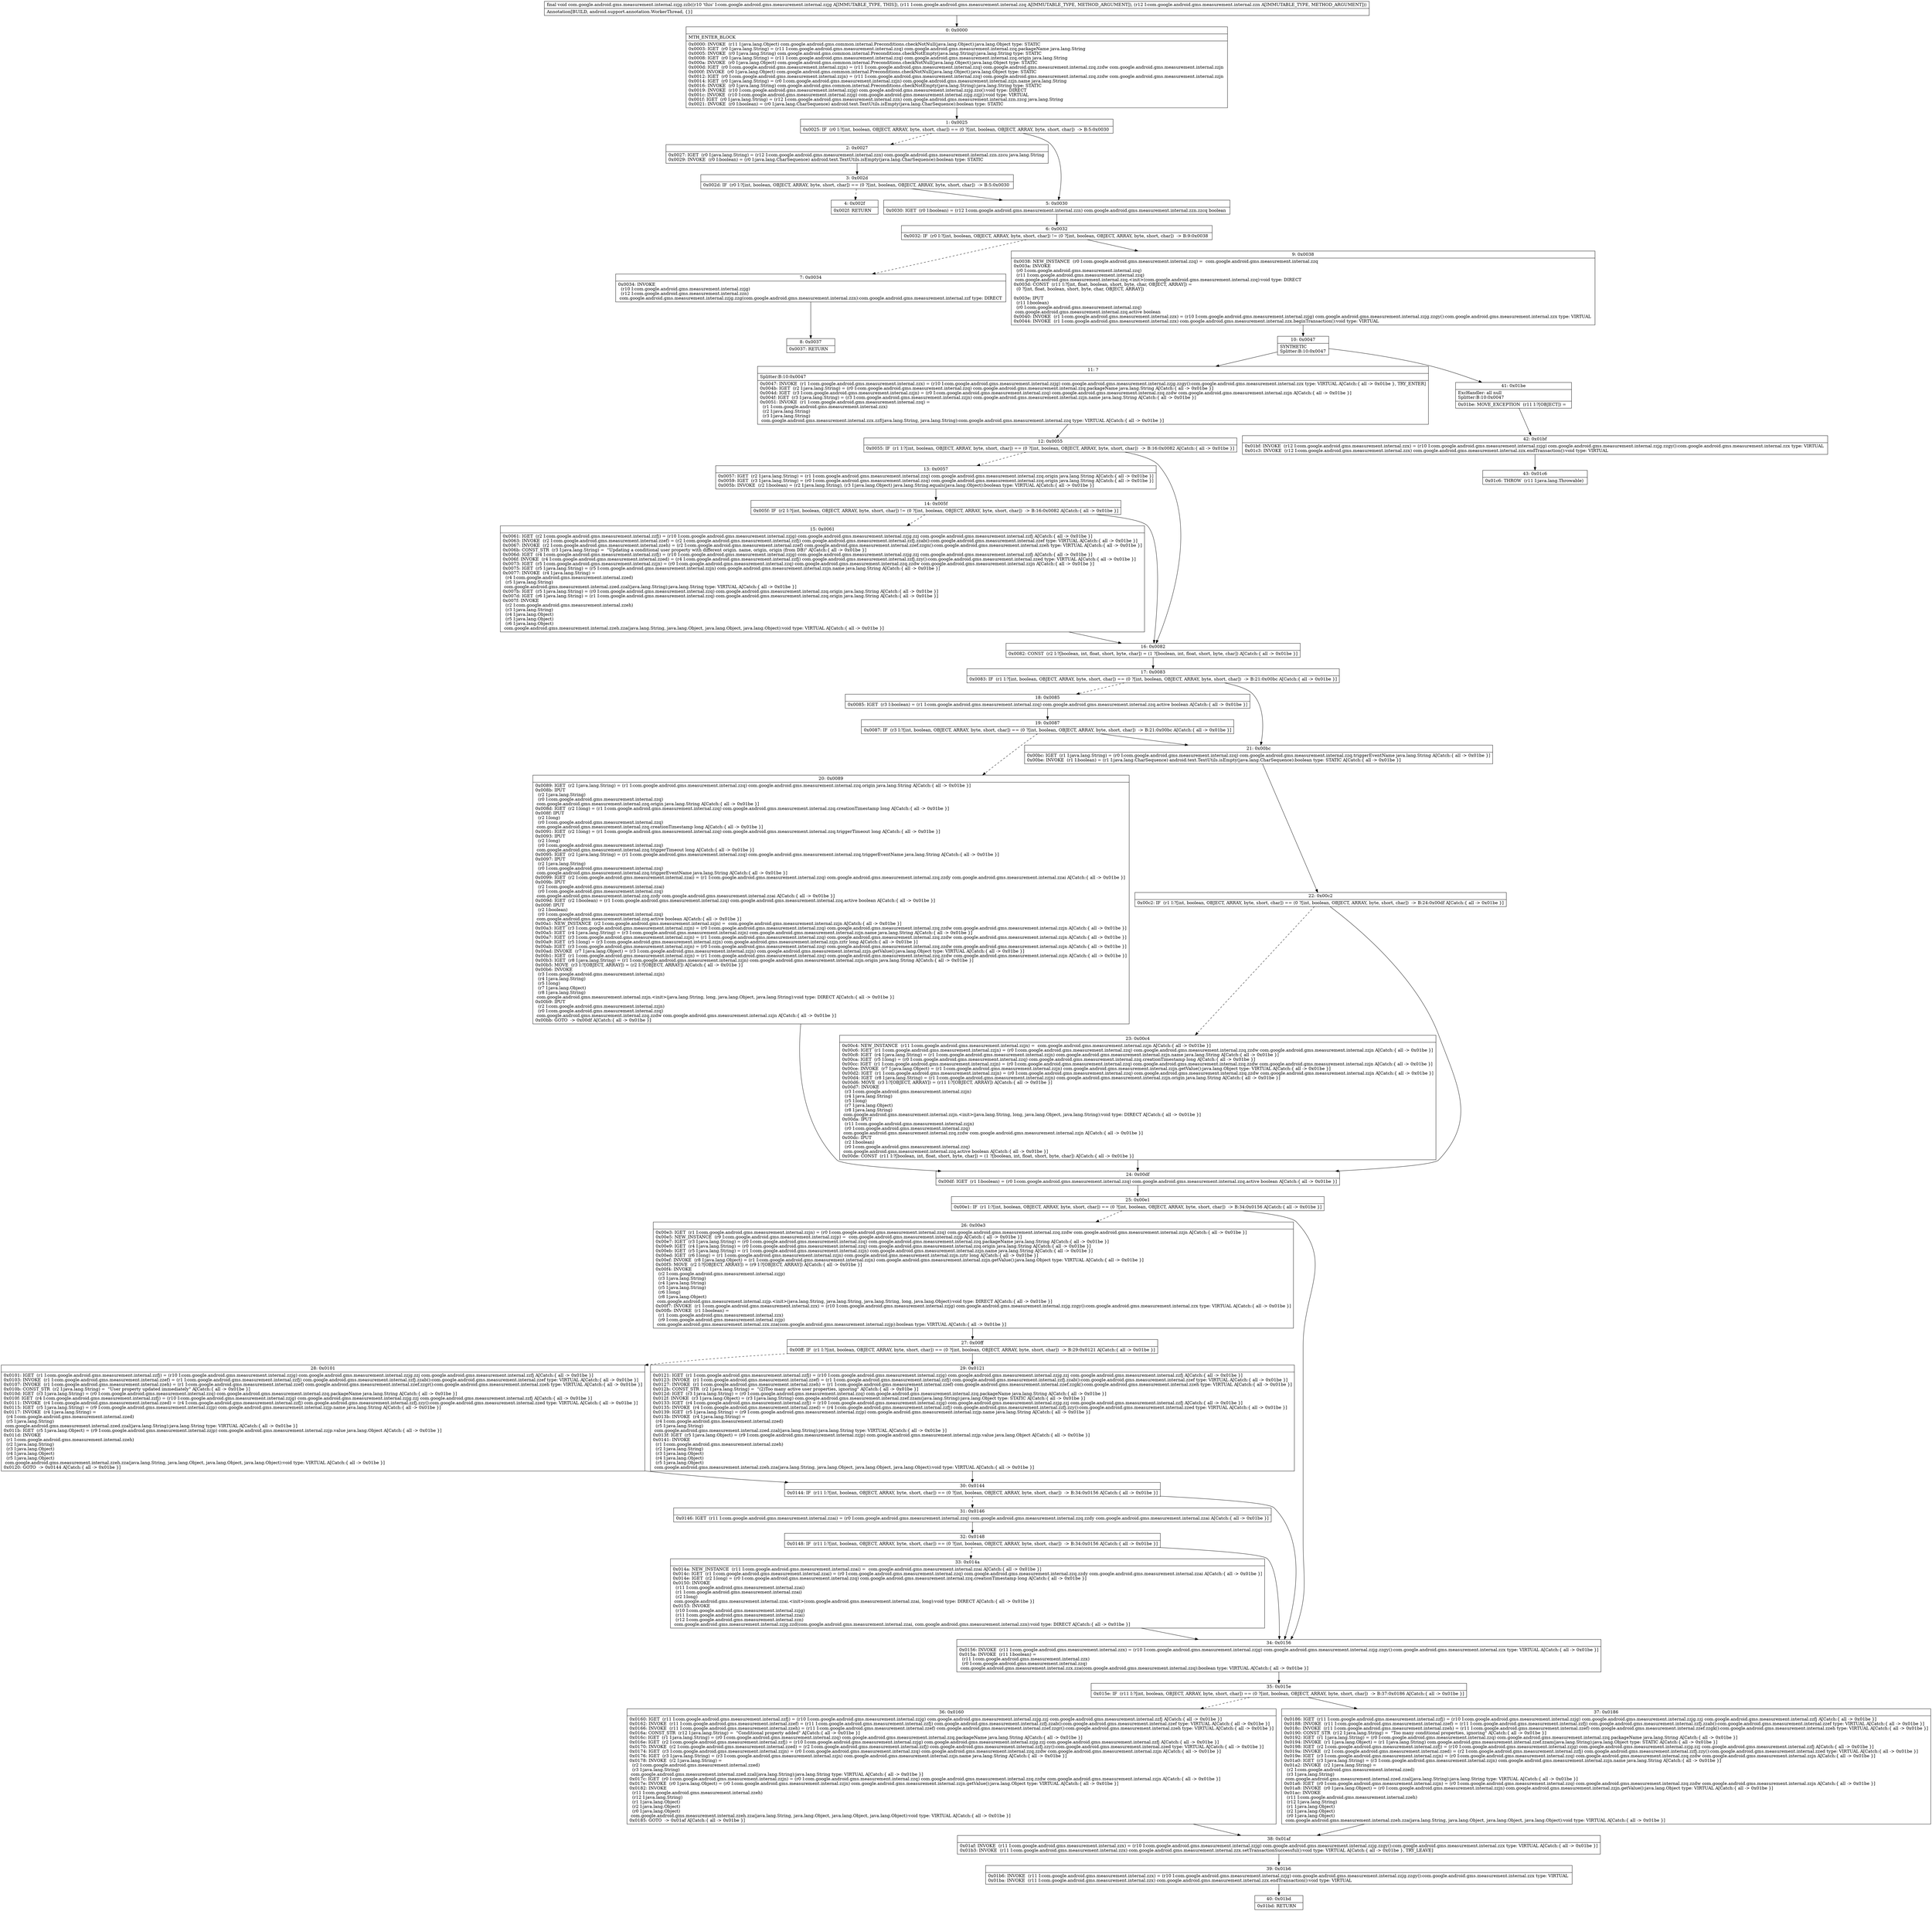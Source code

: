 digraph "CFG forcom.google.android.gms.measurement.internal.zzjg.zzb(Lcom\/google\/android\/gms\/measurement\/internal\/zzq;Lcom\/google\/android\/gms\/measurement\/internal\/zzn;)V" {
Node_0 [shape=record,label="{0\:\ 0x0000|MTH_ENTER_BLOCK\l|0x0000: INVOKE  (r11 I:java.lang.Object) com.google.android.gms.common.internal.Preconditions.checkNotNull(java.lang.Object):java.lang.Object type: STATIC \l0x0003: IGET  (r0 I:java.lang.String) = (r11 I:com.google.android.gms.measurement.internal.zzq) com.google.android.gms.measurement.internal.zzq.packageName java.lang.String \l0x0005: INVOKE  (r0 I:java.lang.String) com.google.android.gms.common.internal.Preconditions.checkNotEmpty(java.lang.String):java.lang.String type: STATIC \l0x0008: IGET  (r0 I:java.lang.String) = (r11 I:com.google.android.gms.measurement.internal.zzq) com.google.android.gms.measurement.internal.zzq.origin java.lang.String \l0x000a: INVOKE  (r0 I:java.lang.Object) com.google.android.gms.common.internal.Preconditions.checkNotNull(java.lang.Object):java.lang.Object type: STATIC \l0x000d: IGET  (r0 I:com.google.android.gms.measurement.internal.zzjn) = (r11 I:com.google.android.gms.measurement.internal.zzq) com.google.android.gms.measurement.internal.zzq.zzdw com.google.android.gms.measurement.internal.zzjn \l0x000f: INVOKE  (r0 I:java.lang.Object) com.google.android.gms.common.internal.Preconditions.checkNotNull(java.lang.Object):java.lang.Object type: STATIC \l0x0012: IGET  (r0 I:com.google.android.gms.measurement.internal.zzjn) = (r11 I:com.google.android.gms.measurement.internal.zzq) com.google.android.gms.measurement.internal.zzq.zzdw com.google.android.gms.measurement.internal.zzjn \l0x0014: IGET  (r0 I:java.lang.String) = (r0 I:com.google.android.gms.measurement.internal.zzjn) com.google.android.gms.measurement.internal.zzjn.name java.lang.String \l0x0016: INVOKE  (r0 I:java.lang.String) com.google.android.gms.common.internal.Preconditions.checkNotEmpty(java.lang.String):java.lang.String type: STATIC \l0x0019: INVOKE  (r10 I:com.google.android.gms.measurement.internal.zzjg) com.google.android.gms.measurement.internal.zzjg.zzo():void type: DIRECT \l0x001c: INVOKE  (r10 I:com.google.android.gms.measurement.internal.zzjg) com.google.android.gms.measurement.internal.zzjg.zzjj():void type: VIRTUAL \l0x001f: IGET  (r0 I:java.lang.String) = (r12 I:com.google.android.gms.measurement.internal.zzn) com.google.android.gms.measurement.internal.zzn.zzcg java.lang.String \l0x0021: INVOKE  (r0 I:boolean) = (r0 I:java.lang.CharSequence) android.text.TextUtils.isEmpty(java.lang.CharSequence):boolean type: STATIC \l}"];
Node_1 [shape=record,label="{1\:\ 0x0025|0x0025: IF  (r0 I:?[int, boolean, OBJECT, ARRAY, byte, short, char]) == (0 ?[int, boolean, OBJECT, ARRAY, byte, short, char])  \-\> B:5:0x0030 \l}"];
Node_2 [shape=record,label="{2\:\ 0x0027|0x0027: IGET  (r0 I:java.lang.String) = (r12 I:com.google.android.gms.measurement.internal.zzn) com.google.android.gms.measurement.internal.zzn.zzcu java.lang.String \l0x0029: INVOKE  (r0 I:boolean) = (r0 I:java.lang.CharSequence) android.text.TextUtils.isEmpty(java.lang.CharSequence):boolean type: STATIC \l}"];
Node_3 [shape=record,label="{3\:\ 0x002d|0x002d: IF  (r0 I:?[int, boolean, OBJECT, ARRAY, byte, short, char]) == (0 ?[int, boolean, OBJECT, ARRAY, byte, short, char])  \-\> B:5:0x0030 \l}"];
Node_4 [shape=record,label="{4\:\ 0x002f|0x002f: RETURN   \l}"];
Node_5 [shape=record,label="{5\:\ 0x0030|0x0030: IGET  (r0 I:boolean) = (r12 I:com.google.android.gms.measurement.internal.zzn) com.google.android.gms.measurement.internal.zzn.zzcq boolean \l}"];
Node_6 [shape=record,label="{6\:\ 0x0032|0x0032: IF  (r0 I:?[int, boolean, OBJECT, ARRAY, byte, short, char]) != (0 ?[int, boolean, OBJECT, ARRAY, byte, short, char])  \-\> B:9:0x0038 \l}"];
Node_7 [shape=record,label="{7\:\ 0x0034|0x0034: INVOKE  \l  (r10 I:com.google.android.gms.measurement.internal.zzjg)\l  (r12 I:com.google.android.gms.measurement.internal.zzn)\l com.google.android.gms.measurement.internal.zzjg.zzg(com.google.android.gms.measurement.internal.zzn):com.google.android.gms.measurement.internal.zzf type: DIRECT \l}"];
Node_8 [shape=record,label="{8\:\ 0x0037|0x0037: RETURN   \l}"];
Node_9 [shape=record,label="{9\:\ 0x0038|0x0038: NEW_INSTANCE  (r0 I:com.google.android.gms.measurement.internal.zzq) =  com.google.android.gms.measurement.internal.zzq \l0x003a: INVOKE  \l  (r0 I:com.google.android.gms.measurement.internal.zzq)\l  (r11 I:com.google.android.gms.measurement.internal.zzq)\l com.google.android.gms.measurement.internal.zzq.\<init\>(com.google.android.gms.measurement.internal.zzq):void type: DIRECT \l0x003d: CONST  (r11 I:?[int, float, boolean, short, byte, char, OBJECT, ARRAY]) = \l  (0 ?[int, float, boolean, short, byte, char, OBJECT, ARRAY])\l \l0x003e: IPUT  \l  (r11 I:boolean)\l  (r0 I:com.google.android.gms.measurement.internal.zzq)\l com.google.android.gms.measurement.internal.zzq.active boolean \l0x0040: INVOKE  (r1 I:com.google.android.gms.measurement.internal.zzx) = (r10 I:com.google.android.gms.measurement.internal.zzjg) com.google.android.gms.measurement.internal.zzjg.zzgy():com.google.android.gms.measurement.internal.zzx type: VIRTUAL \l0x0044: INVOKE  (r1 I:com.google.android.gms.measurement.internal.zzx) com.google.android.gms.measurement.internal.zzx.beginTransaction():void type: VIRTUAL \l}"];
Node_10 [shape=record,label="{10\:\ 0x0047|SYNTHETIC\lSplitter:B:10:0x0047\l}"];
Node_11 [shape=record,label="{11\:\ ?|Splitter:B:10:0x0047\l|0x0047: INVOKE  (r1 I:com.google.android.gms.measurement.internal.zzx) = (r10 I:com.google.android.gms.measurement.internal.zzjg) com.google.android.gms.measurement.internal.zzjg.zzgy():com.google.android.gms.measurement.internal.zzx type: VIRTUAL A[Catch:\{ all \-\> 0x01be \}, TRY_ENTER]\l0x004b: IGET  (r2 I:java.lang.String) = (r0 I:com.google.android.gms.measurement.internal.zzq) com.google.android.gms.measurement.internal.zzq.packageName java.lang.String A[Catch:\{ all \-\> 0x01be \}]\l0x004d: IGET  (r3 I:com.google.android.gms.measurement.internal.zzjn) = (r0 I:com.google.android.gms.measurement.internal.zzq) com.google.android.gms.measurement.internal.zzq.zzdw com.google.android.gms.measurement.internal.zzjn A[Catch:\{ all \-\> 0x01be \}]\l0x004f: IGET  (r3 I:java.lang.String) = (r3 I:com.google.android.gms.measurement.internal.zzjn) com.google.android.gms.measurement.internal.zzjn.name java.lang.String A[Catch:\{ all \-\> 0x01be \}]\l0x0051: INVOKE  (r1 I:com.google.android.gms.measurement.internal.zzq) = \l  (r1 I:com.google.android.gms.measurement.internal.zzx)\l  (r2 I:java.lang.String)\l  (r3 I:java.lang.String)\l com.google.android.gms.measurement.internal.zzx.zzf(java.lang.String, java.lang.String):com.google.android.gms.measurement.internal.zzq type: VIRTUAL A[Catch:\{ all \-\> 0x01be \}]\l}"];
Node_12 [shape=record,label="{12\:\ 0x0055|0x0055: IF  (r1 I:?[int, boolean, OBJECT, ARRAY, byte, short, char]) == (0 ?[int, boolean, OBJECT, ARRAY, byte, short, char])  \-\> B:16:0x0082 A[Catch:\{ all \-\> 0x01be \}]\l}"];
Node_13 [shape=record,label="{13\:\ 0x0057|0x0057: IGET  (r2 I:java.lang.String) = (r1 I:com.google.android.gms.measurement.internal.zzq) com.google.android.gms.measurement.internal.zzq.origin java.lang.String A[Catch:\{ all \-\> 0x01be \}]\l0x0059: IGET  (r3 I:java.lang.String) = (r0 I:com.google.android.gms.measurement.internal.zzq) com.google.android.gms.measurement.internal.zzq.origin java.lang.String A[Catch:\{ all \-\> 0x01be \}]\l0x005b: INVOKE  (r2 I:boolean) = (r2 I:java.lang.String), (r3 I:java.lang.Object) java.lang.String.equals(java.lang.Object):boolean type: VIRTUAL A[Catch:\{ all \-\> 0x01be \}]\l}"];
Node_14 [shape=record,label="{14\:\ 0x005f|0x005f: IF  (r2 I:?[int, boolean, OBJECT, ARRAY, byte, short, char]) != (0 ?[int, boolean, OBJECT, ARRAY, byte, short, char])  \-\> B:16:0x0082 A[Catch:\{ all \-\> 0x01be \}]\l}"];
Node_15 [shape=record,label="{15\:\ 0x0061|0x0061: IGET  (r2 I:com.google.android.gms.measurement.internal.zzfj) = (r10 I:com.google.android.gms.measurement.internal.zzjg) com.google.android.gms.measurement.internal.zzjg.zzj com.google.android.gms.measurement.internal.zzfj A[Catch:\{ all \-\> 0x01be \}]\l0x0063: INVOKE  (r2 I:com.google.android.gms.measurement.internal.zzef) = (r2 I:com.google.android.gms.measurement.internal.zzfj) com.google.android.gms.measurement.internal.zzfj.zzab():com.google.android.gms.measurement.internal.zzef type: VIRTUAL A[Catch:\{ all \-\> 0x01be \}]\l0x0067: INVOKE  (r2 I:com.google.android.gms.measurement.internal.zzeh) = (r2 I:com.google.android.gms.measurement.internal.zzef) com.google.android.gms.measurement.internal.zzef.zzgn():com.google.android.gms.measurement.internal.zzeh type: VIRTUAL A[Catch:\{ all \-\> 0x01be \}]\l0x006b: CONST_STR  (r3 I:java.lang.String) =  \"Updating a conditional user property with different origin. name, origin, origin (from DB)\" A[Catch:\{ all \-\> 0x01be \}]\l0x006d: IGET  (r4 I:com.google.android.gms.measurement.internal.zzfj) = (r10 I:com.google.android.gms.measurement.internal.zzjg) com.google.android.gms.measurement.internal.zzjg.zzj com.google.android.gms.measurement.internal.zzfj A[Catch:\{ all \-\> 0x01be \}]\l0x006f: INVOKE  (r4 I:com.google.android.gms.measurement.internal.zzed) = (r4 I:com.google.android.gms.measurement.internal.zzfj) com.google.android.gms.measurement.internal.zzfj.zzy():com.google.android.gms.measurement.internal.zzed type: VIRTUAL A[Catch:\{ all \-\> 0x01be \}]\l0x0073: IGET  (r5 I:com.google.android.gms.measurement.internal.zzjn) = (r0 I:com.google.android.gms.measurement.internal.zzq) com.google.android.gms.measurement.internal.zzq.zzdw com.google.android.gms.measurement.internal.zzjn A[Catch:\{ all \-\> 0x01be \}]\l0x0075: IGET  (r5 I:java.lang.String) = (r5 I:com.google.android.gms.measurement.internal.zzjn) com.google.android.gms.measurement.internal.zzjn.name java.lang.String A[Catch:\{ all \-\> 0x01be \}]\l0x0077: INVOKE  (r4 I:java.lang.String) = \l  (r4 I:com.google.android.gms.measurement.internal.zzed)\l  (r5 I:java.lang.String)\l com.google.android.gms.measurement.internal.zzed.zzal(java.lang.String):java.lang.String type: VIRTUAL A[Catch:\{ all \-\> 0x01be \}]\l0x007b: IGET  (r5 I:java.lang.String) = (r0 I:com.google.android.gms.measurement.internal.zzq) com.google.android.gms.measurement.internal.zzq.origin java.lang.String A[Catch:\{ all \-\> 0x01be \}]\l0x007d: IGET  (r6 I:java.lang.String) = (r1 I:com.google.android.gms.measurement.internal.zzq) com.google.android.gms.measurement.internal.zzq.origin java.lang.String A[Catch:\{ all \-\> 0x01be \}]\l0x007f: INVOKE  \l  (r2 I:com.google.android.gms.measurement.internal.zzeh)\l  (r3 I:java.lang.String)\l  (r4 I:java.lang.Object)\l  (r5 I:java.lang.Object)\l  (r6 I:java.lang.Object)\l com.google.android.gms.measurement.internal.zzeh.zza(java.lang.String, java.lang.Object, java.lang.Object, java.lang.Object):void type: VIRTUAL A[Catch:\{ all \-\> 0x01be \}]\l}"];
Node_16 [shape=record,label="{16\:\ 0x0082|0x0082: CONST  (r2 I:?[boolean, int, float, short, byte, char]) = (1 ?[boolean, int, float, short, byte, char]) A[Catch:\{ all \-\> 0x01be \}]\l}"];
Node_17 [shape=record,label="{17\:\ 0x0083|0x0083: IF  (r1 I:?[int, boolean, OBJECT, ARRAY, byte, short, char]) == (0 ?[int, boolean, OBJECT, ARRAY, byte, short, char])  \-\> B:21:0x00bc A[Catch:\{ all \-\> 0x01be \}]\l}"];
Node_18 [shape=record,label="{18\:\ 0x0085|0x0085: IGET  (r3 I:boolean) = (r1 I:com.google.android.gms.measurement.internal.zzq) com.google.android.gms.measurement.internal.zzq.active boolean A[Catch:\{ all \-\> 0x01be \}]\l}"];
Node_19 [shape=record,label="{19\:\ 0x0087|0x0087: IF  (r3 I:?[int, boolean, OBJECT, ARRAY, byte, short, char]) == (0 ?[int, boolean, OBJECT, ARRAY, byte, short, char])  \-\> B:21:0x00bc A[Catch:\{ all \-\> 0x01be \}]\l}"];
Node_20 [shape=record,label="{20\:\ 0x0089|0x0089: IGET  (r2 I:java.lang.String) = (r1 I:com.google.android.gms.measurement.internal.zzq) com.google.android.gms.measurement.internal.zzq.origin java.lang.String A[Catch:\{ all \-\> 0x01be \}]\l0x008b: IPUT  \l  (r2 I:java.lang.String)\l  (r0 I:com.google.android.gms.measurement.internal.zzq)\l com.google.android.gms.measurement.internal.zzq.origin java.lang.String A[Catch:\{ all \-\> 0x01be \}]\l0x008d: IGET  (r2 I:long) = (r1 I:com.google.android.gms.measurement.internal.zzq) com.google.android.gms.measurement.internal.zzq.creationTimestamp long A[Catch:\{ all \-\> 0x01be \}]\l0x008f: IPUT  \l  (r2 I:long)\l  (r0 I:com.google.android.gms.measurement.internal.zzq)\l com.google.android.gms.measurement.internal.zzq.creationTimestamp long A[Catch:\{ all \-\> 0x01be \}]\l0x0091: IGET  (r2 I:long) = (r1 I:com.google.android.gms.measurement.internal.zzq) com.google.android.gms.measurement.internal.zzq.triggerTimeout long A[Catch:\{ all \-\> 0x01be \}]\l0x0093: IPUT  \l  (r2 I:long)\l  (r0 I:com.google.android.gms.measurement.internal.zzq)\l com.google.android.gms.measurement.internal.zzq.triggerTimeout long A[Catch:\{ all \-\> 0x01be \}]\l0x0095: IGET  (r2 I:java.lang.String) = (r1 I:com.google.android.gms.measurement.internal.zzq) com.google.android.gms.measurement.internal.zzq.triggerEventName java.lang.String A[Catch:\{ all \-\> 0x01be \}]\l0x0097: IPUT  \l  (r2 I:java.lang.String)\l  (r0 I:com.google.android.gms.measurement.internal.zzq)\l com.google.android.gms.measurement.internal.zzq.triggerEventName java.lang.String A[Catch:\{ all \-\> 0x01be \}]\l0x0099: IGET  (r2 I:com.google.android.gms.measurement.internal.zzai) = (r1 I:com.google.android.gms.measurement.internal.zzq) com.google.android.gms.measurement.internal.zzq.zzdy com.google.android.gms.measurement.internal.zzai A[Catch:\{ all \-\> 0x01be \}]\l0x009b: IPUT  \l  (r2 I:com.google.android.gms.measurement.internal.zzai)\l  (r0 I:com.google.android.gms.measurement.internal.zzq)\l com.google.android.gms.measurement.internal.zzq.zzdy com.google.android.gms.measurement.internal.zzai A[Catch:\{ all \-\> 0x01be \}]\l0x009d: IGET  (r2 I:boolean) = (r1 I:com.google.android.gms.measurement.internal.zzq) com.google.android.gms.measurement.internal.zzq.active boolean A[Catch:\{ all \-\> 0x01be \}]\l0x009f: IPUT  \l  (r2 I:boolean)\l  (r0 I:com.google.android.gms.measurement.internal.zzq)\l com.google.android.gms.measurement.internal.zzq.active boolean A[Catch:\{ all \-\> 0x01be \}]\l0x00a1: NEW_INSTANCE  (r2 I:com.google.android.gms.measurement.internal.zzjn) =  com.google.android.gms.measurement.internal.zzjn A[Catch:\{ all \-\> 0x01be \}]\l0x00a3: IGET  (r3 I:com.google.android.gms.measurement.internal.zzjn) = (r0 I:com.google.android.gms.measurement.internal.zzq) com.google.android.gms.measurement.internal.zzq.zzdw com.google.android.gms.measurement.internal.zzjn A[Catch:\{ all \-\> 0x01be \}]\l0x00a5: IGET  (r4 I:java.lang.String) = (r3 I:com.google.android.gms.measurement.internal.zzjn) com.google.android.gms.measurement.internal.zzjn.name java.lang.String A[Catch:\{ all \-\> 0x01be \}]\l0x00a7: IGET  (r3 I:com.google.android.gms.measurement.internal.zzjn) = (r1 I:com.google.android.gms.measurement.internal.zzq) com.google.android.gms.measurement.internal.zzq.zzdw com.google.android.gms.measurement.internal.zzjn A[Catch:\{ all \-\> 0x01be \}]\l0x00a9: IGET  (r5 I:long) = (r3 I:com.google.android.gms.measurement.internal.zzjn) com.google.android.gms.measurement.internal.zzjn.zztr long A[Catch:\{ all \-\> 0x01be \}]\l0x00ab: IGET  (r3 I:com.google.android.gms.measurement.internal.zzjn) = (r0 I:com.google.android.gms.measurement.internal.zzq) com.google.android.gms.measurement.internal.zzq.zzdw com.google.android.gms.measurement.internal.zzjn A[Catch:\{ all \-\> 0x01be \}]\l0x00ad: INVOKE  (r7 I:java.lang.Object) = (r3 I:com.google.android.gms.measurement.internal.zzjn) com.google.android.gms.measurement.internal.zzjn.getValue():java.lang.Object type: VIRTUAL A[Catch:\{ all \-\> 0x01be \}]\l0x00b1: IGET  (r1 I:com.google.android.gms.measurement.internal.zzjn) = (r1 I:com.google.android.gms.measurement.internal.zzq) com.google.android.gms.measurement.internal.zzq.zzdw com.google.android.gms.measurement.internal.zzjn A[Catch:\{ all \-\> 0x01be \}]\l0x00b3: IGET  (r8 I:java.lang.String) = (r1 I:com.google.android.gms.measurement.internal.zzjn) com.google.android.gms.measurement.internal.zzjn.origin java.lang.String A[Catch:\{ all \-\> 0x01be \}]\l0x00b5: MOVE  (r3 I:?[OBJECT, ARRAY]) = (r2 I:?[OBJECT, ARRAY]) A[Catch:\{ all \-\> 0x01be \}]\l0x00b6: INVOKE  \l  (r3 I:com.google.android.gms.measurement.internal.zzjn)\l  (r4 I:java.lang.String)\l  (r5 I:long)\l  (r7 I:java.lang.Object)\l  (r8 I:java.lang.String)\l com.google.android.gms.measurement.internal.zzjn.\<init\>(java.lang.String, long, java.lang.Object, java.lang.String):void type: DIRECT A[Catch:\{ all \-\> 0x01be \}]\l0x00b9: IPUT  \l  (r2 I:com.google.android.gms.measurement.internal.zzjn)\l  (r0 I:com.google.android.gms.measurement.internal.zzq)\l com.google.android.gms.measurement.internal.zzq.zzdw com.google.android.gms.measurement.internal.zzjn A[Catch:\{ all \-\> 0x01be \}]\l0x00bb: GOTO  \-\> 0x00df A[Catch:\{ all \-\> 0x01be \}]\l}"];
Node_21 [shape=record,label="{21\:\ 0x00bc|0x00bc: IGET  (r1 I:java.lang.String) = (r0 I:com.google.android.gms.measurement.internal.zzq) com.google.android.gms.measurement.internal.zzq.triggerEventName java.lang.String A[Catch:\{ all \-\> 0x01be \}]\l0x00be: INVOKE  (r1 I:boolean) = (r1 I:java.lang.CharSequence) android.text.TextUtils.isEmpty(java.lang.CharSequence):boolean type: STATIC A[Catch:\{ all \-\> 0x01be \}]\l}"];
Node_22 [shape=record,label="{22\:\ 0x00c2|0x00c2: IF  (r1 I:?[int, boolean, OBJECT, ARRAY, byte, short, char]) == (0 ?[int, boolean, OBJECT, ARRAY, byte, short, char])  \-\> B:24:0x00df A[Catch:\{ all \-\> 0x01be \}]\l}"];
Node_23 [shape=record,label="{23\:\ 0x00c4|0x00c4: NEW_INSTANCE  (r11 I:com.google.android.gms.measurement.internal.zzjn) =  com.google.android.gms.measurement.internal.zzjn A[Catch:\{ all \-\> 0x01be \}]\l0x00c6: IGET  (r1 I:com.google.android.gms.measurement.internal.zzjn) = (r0 I:com.google.android.gms.measurement.internal.zzq) com.google.android.gms.measurement.internal.zzq.zzdw com.google.android.gms.measurement.internal.zzjn A[Catch:\{ all \-\> 0x01be \}]\l0x00c8: IGET  (r4 I:java.lang.String) = (r1 I:com.google.android.gms.measurement.internal.zzjn) com.google.android.gms.measurement.internal.zzjn.name java.lang.String A[Catch:\{ all \-\> 0x01be \}]\l0x00ca: IGET  (r5 I:long) = (r0 I:com.google.android.gms.measurement.internal.zzq) com.google.android.gms.measurement.internal.zzq.creationTimestamp long A[Catch:\{ all \-\> 0x01be \}]\l0x00cc: IGET  (r1 I:com.google.android.gms.measurement.internal.zzjn) = (r0 I:com.google.android.gms.measurement.internal.zzq) com.google.android.gms.measurement.internal.zzq.zzdw com.google.android.gms.measurement.internal.zzjn A[Catch:\{ all \-\> 0x01be \}]\l0x00ce: INVOKE  (r7 I:java.lang.Object) = (r1 I:com.google.android.gms.measurement.internal.zzjn) com.google.android.gms.measurement.internal.zzjn.getValue():java.lang.Object type: VIRTUAL A[Catch:\{ all \-\> 0x01be \}]\l0x00d2: IGET  (r1 I:com.google.android.gms.measurement.internal.zzjn) = (r0 I:com.google.android.gms.measurement.internal.zzq) com.google.android.gms.measurement.internal.zzq.zzdw com.google.android.gms.measurement.internal.zzjn A[Catch:\{ all \-\> 0x01be \}]\l0x00d4: IGET  (r8 I:java.lang.String) = (r1 I:com.google.android.gms.measurement.internal.zzjn) com.google.android.gms.measurement.internal.zzjn.origin java.lang.String A[Catch:\{ all \-\> 0x01be \}]\l0x00d6: MOVE  (r3 I:?[OBJECT, ARRAY]) = (r11 I:?[OBJECT, ARRAY]) A[Catch:\{ all \-\> 0x01be \}]\l0x00d7: INVOKE  \l  (r3 I:com.google.android.gms.measurement.internal.zzjn)\l  (r4 I:java.lang.String)\l  (r5 I:long)\l  (r7 I:java.lang.Object)\l  (r8 I:java.lang.String)\l com.google.android.gms.measurement.internal.zzjn.\<init\>(java.lang.String, long, java.lang.Object, java.lang.String):void type: DIRECT A[Catch:\{ all \-\> 0x01be \}]\l0x00da: IPUT  \l  (r11 I:com.google.android.gms.measurement.internal.zzjn)\l  (r0 I:com.google.android.gms.measurement.internal.zzq)\l com.google.android.gms.measurement.internal.zzq.zzdw com.google.android.gms.measurement.internal.zzjn A[Catch:\{ all \-\> 0x01be \}]\l0x00dc: IPUT  \l  (r2 I:boolean)\l  (r0 I:com.google.android.gms.measurement.internal.zzq)\l com.google.android.gms.measurement.internal.zzq.active boolean A[Catch:\{ all \-\> 0x01be \}]\l0x00de: CONST  (r11 I:?[boolean, int, float, short, byte, char]) = (1 ?[boolean, int, float, short, byte, char]) A[Catch:\{ all \-\> 0x01be \}]\l}"];
Node_24 [shape=record,label="{24\:\ 0x00df|0x00df: IGET  (r1 I:boolean) = (r0 I:com.google.android.gms.measurement.internal.zzq) com.google.android.gms.measurement.internal.zzq.active boolean A[Catch:\{ all \-\> 0x01be \}]\l}"];
Node_25 [shape=record,label="{25\:\ 0x00e1|0x00e1: IF  (r1 I:?[int, boolean, OBJECT, ARRAY, byte, short, char]) == (0 ?[int, boolean, OBJECT, ARRAY, byte, short, char])  \-\> B:34:0x0156 A[Catch:\{ all \-\> 0x01be \}]\l}"];
Node_26 [shape=record,label="{26\:\ 0x00e3|0x00e3: IGET  (r1 I:com.google.android.gms.measurement.internal.zzjn) = (r0 I:com.google.android.gms.measurement.internal.zzq) com.google.android.gms.measurement.internal.zzq.zzdw com.google.android.gms.measurement.internal.zzjn A[Catch:\{ all \-\> 0x01be \}]\l0x00e5: NEW_INSTANCE  (r9 I:com.google.android.gms.measurement.internal.zzjp) =  com.google.android.gms.measurement.internal.zzjp A[Catch:\{ all \-\> 0x01be \}]\l0x00e7: IGET  (r3 I:java.lang.String) = (r0 I:com.google.android.gms.measurement.internal.zzq) com.google.android.gms.measurement.internal.zzq.packageName java.lang.String A[Catch:\{ all \-\> 0x01be \}]\l0x00e9: IGET  (r4 I:java.lang.String) = (r0 I:com.google.android.gms.measurement.internal.zzq) com.google.android.gms.measurement.internal.zzq.origin java.lang.String A[Catch:\{ all \-\> 0x01be \}]\l0x00eb: IGET  (r5 I:java.lang.String) = (r1 I:com.google.android.gms.measurement.internal.zzjn) com.google.android.gms.measurement.internal.zzjn.name java.lang.String A[Catch:\{ all \-\> 0x01be \}]\l0x00ed: IGET  (r6 I:long) = (r1 I:com.google.android.gms.measurement.internal.zzjn) com.google.android.gms.measurement.internal.zzjn.zztr long A[Catch:\{ all \-\> 0x01be \}]\l0x00ef: INVOKE  (r8 I:java.lang.Object) = (r1 I:com.google.android.gms.measurement.internal.zzjn) com.google.android.gms.measurement.internal.zzjn.getValue():java.lang.Object type: VIRTUAL A[Catch:\{ all \-\> 0x01be \}]\l0x00f3: MOVE  (r2 I:?[OBJECT, ARRAY]) = (r9 I:?[OBJECT, ARRAY]) A[Catch:\{ all \-\> 0x01be \}]\l0x00f4: INVOKE  \l  (r2 I:com.google.android.gms.measurement.internal.zzjp)\l  (r3 I:java.lang.String)\l  (r4 I:java.lang.String)\l  (r5 I:java.lang.String)\l  (r6 I:long)\l  (r8 I:java.lang.Object)\l com.google.android.gms.measurement.internal.zzjp.\<init\>(java.lang.String, java.lang.String, java.lang.String, long, java.lang.Object):void type: DIRECT A[Catch:\{ all \-\> 0x01be \}]\l0x00f7: INVOKE  (r1 I:com.google.android.gms.measurement.internal.zzx) = (r10 I:com.google.android.gms.measurement.internal.zzjg) com.google.android.gms.measurement.internal.zzjg.zzgy():com.google.android.gms.measurement.internal.zzx type: VIRTUAL A[Catch:\{ all \-\> 0x01be \}]\l0x00fb: INVOKE  (r1 I:boolean) = \l  (r1 I:com.google.android.gms.measurement.internal.zzx)\l  (r9 I:com.google.android.gms.measurement.internal.zzjp)\l com.google.android.gms.measurement.internal.zzx.zza(com.google.android.gms.measurement.internal.zzjp):boolean type: VIRTUAL A[Catch:\{ all \-\> 0x01be \}]\l}"];
Node_27 [shape=record,label="{27\:\ 0x00ff|0x00ff: IF  (r1 I:?[int, boolean, OBJECT, ARRAY, byte, short, char]) == (0 ?[int, boolean, OBJECT, ARRAY, byte, short, char])  \-\> B:29:0x0121 A[Catch:\{ all \-\> 0x01be \}]\l}"];
Node_28 [shape=record,label="{28\:\ 0x0101|0x0101: IGET  (r1 I:com.google.android.gms.measurement.internal.zzfj) = (r10 I:com.google.android.gms.measurement.internal.zzjg) com.google.android.gms.measurement.internal.zzjg.zzj com.google.android.gms.measurement.internal.zzfj A[Catch:\{ all \-\> 0x01be \}]\l0x0103: INVOKE  (r1 I:com.google.android.gms.measurement.internal.zzef) = (r1 I:com.google.android.gms.measurement.internal.zzfj) com.google.android.gms.measurement.internal.zzfj.zzab():com.google.android.gms.measurement.internal.zzef type: VIRTUAL A[Catch:\{ all \-\> 0x01be \}]\l0x0107: INVOKE  (r1 I:com.google.android.gms.measurement.internal.zzeh) = (r1 I:com.google.android.gms.measurement.internal.zzef) com.google.android.gms.measurement.internal.zzef.zzgr():com.google.android.gms.measurement.internal.zzeh type: VIRTUAL A[Catch:\{ all \-\> 0x01be \}]\l0x010b: CONST_STR  (r2 I:java.lang.String) =  \"User property updated immediately\" A[Catch:\{ all \-\> 0x01be \}]\l0x010d: IGET  (r3 I:java.lang.String) = (r0 I:com.google.android.gms.measurement.internal.zzq) com.google.android.gms.measurement.internal.zzq.packageName java.lang.String A[Catch:\{ all \-\> 0x01be \}]\l0x010f: IGET  (r4 I:com.google.android.gms.measurement.internal.zzfj) = (r10 I:com.google.android.gms.measurement.internal.zzjg) com.google.android.gms.measurement.internal.zzjg.zzj com.google.android.gms.measurement.internal.zzfj A[Catch:\{ all \-\> 0x01be \}]\l0x0111: INVOKE  (r4 I:com.google.android.gms.measurement.internal.zzed) = (r4 I:com.google.android.gms.measurement.internal.zzfj) com.google.android.gms.measurement.internal.zzfj.zzy():com.google.android.gms.measurement.internal.zzed type: VIRTUAL A[Catch:\{ all \-\> 0x01be \}]\l0x0115: IGET  (r5 I:java.lang.String) = (r9 I:com.google.android.gms.measurement.internal.zzjp) com.google.android.gms.measurement.internal.zzjp.name java.lang.String A[Catch:\{ all \-\> 0x01be \}]\l0x0117: INVOKE  (r4 I:java.lang.String) = \l  (r4 I:com.google.android.gms.measurement.internal.zzed)\l  (r5 I:java.lang.String)\l com.google.android.gms.measurement.internal.zzed.zzal(java.lang.String):java.lang.String type: VIRTUAL A[Catch:\{ all \-\> 0x01be \}]\l0x011b: IGET  (r5 I:java.lang.Object) = (r9 I:com.google.android.gms.measurement.internal.zzjp) com.google.android.gms.measurement.internal.zzjp.value java.lang.Object A[Catch:\{ all \-\> 0x01be \}]\l0x011d: INVOKE  \l  (r1 I:com.google.android.gms.measurement.internal.zzeh)\l  (r2 I:java.lang.String)\l  (r3 I:java.lang.Object)\l  (r4 I:java.lang.Object)\l  (r5 I:java.lang.Object)\l com.google.android.gms.measurement.internal.zzeh.zza(java.lang.String, java.lang.Object, java.lang.Object, java.lang.Object):void type: VIRTUAL A[Catch:\{ all \-\> 0x01be \}]\l0x0120: GOTO  \-\> 0x0144 A[Catch:\{ all \-\> 0x01be \}]\l}"];
Node_29 [shape=record,label="{29\:\ 0x0121|0x0121: IGET  (r1 I:com.google.android.gms.measurement.internal.zzfj) = (r10 I:com.google.android.gms.measurement.internal.zzjg) com.google.android.gms.measurement.internal.zzjg.zzj com.google.android.gms.measurement.internal.zzfj A[Catch:\{ all \-\> 0x01be \}]\l0x0123: INVOKE  (r1 I:com.google.android.gms.measurement.internal.zzef) = (r1 I:com.google.android.gms.measurement.internal.zzfj) com.google.android.gms.measurement.internal.zzfj.zzab():com.google.android.gms.measurement.internal.zzef type: VIRTUAL A[Catch:\{ all \-\> 0x01be \}]\l0x0127: INVOKE  (r1 I:com.google.android.gms.measurement.internal.zzeh) = (r1 I:com.google.android.gms.measurement.internal.zzef) com.google.android.gms.measurement.internal.zzef.zzgk():com.google.android.gms.measurement.internal.zzeh type: VIRTUAL A[Catch:\{ all \-\> 0x01be \}]\l0x012b: CONST_STR  (r2 I:java.lang.String) =  \"(2)Too many active user properties, ignoring\" A[Catch:\{ all \-\> 0x01be \}]\l0x012d: IGET  (r3 I:java.lang.String) = (r0 I:com.google.android.gms.measurement.internal.zzq) com.google.android.gms.measurement.internal.zzq.packageName java.lang.String A[Catch:\{ all \-\> 0x01be \}]\l0x012f: INVOKE  (r3 I:java.lang.Object) = (r3 I:java.lang.String) com.google.android.gms.measurement.internal.zzef.zzam(java.lang.String):java.lang.Object type: STATIC A[Catch:\{ all \-\> 0x01be \}]\l0x0133: IGET  (r4 I:com.google.android.gms.measurement.internal.zzfj) = (r10 I:com.google.android.gms.measurement.internal.zzjg) com.google.android.gms.measurement.internal.zzjg.zzj com.google.android.gms.measurement.internal.zzfj A[Catch:\{ all \-\> 0x01be \}]\l0x0135: INVOKE  (r4 I:com.google.android.gms.measurement.internal.zzed) = (r4 I:com.google.android.gms.measurement.internal.zzfj) com.google.android.gms.measurement.internal.zzfj.zzy():com.google.android.gms.measurement.internal.zzed type: VIRTUAL A[Catch:\{ all \-\> 0x01be \}]\l0x0139: IGET  (r5 I:java.lang.String) = (r9 I:com.google.android.gms.measurement.internal.zzjp) com.google.android.gms.measurement.internal.zzjp.name java.lang.String A[Catch:\{ all \-\> 0x01be \}]\l0x013b: INVOKE  (r4 I:java.lang.String) = \l  (r4 I:com.google.android.gms.measurement.internal.zzed)\l  (r5 I:java.lang.String)\l com.google.android.gms.measurement.internal.zzed.zzal(java.lang.String):java.lang.String type: VIRTUAL A[Catch:\{ all \-\> 0x01be \}]\l0x013f: IGET  (r5 I:java.lang.Object) = (r9 I:com.google.android.gms.measurement.internal.zzjp) com.google.android.gms.measurement.internal.zzjp.value java.lang.Object A[Catch:\{ all \-\> 0x01be \}]\l0x0141: INVOKE  \l  (r1 I:com.google.android.gms.measurement.internal.zzeh)\l  (r2 I:java.lang.String)\l  (r3 I:java.lang.Object)\l  (r4 I:java.lang.Object)\l  (r5 I:java.lang.Object)\l com.google.android.gms.measurement.internal.zzeh.zza(java.lang.String, java.lang.Object, java.lang.Object, java.lang.Object):void type: VIRTUAL A[Catch:\{ all \-\> 0x01be \}]\l}"];
Node_30 [shape=record,label="{30\:\ 0x0144|0x0144: IF  (r11 I:?[int, boolean, OBJECT, ARRAY, byte, short, char]) == (0 ?[int, boolean, OBJECT, ARRAY, byte, short, char])  \-\> B:34:0x0156 A[Catch:\{ all \-\> 0x01be \}]\l}"];
Node_31 [shape=record,label="{31\:\ 0x0146|0x0146: IGET  (r11 I:com.google.android.gms.measurement.internal.zzai) = (r0 I:com.google.android.gms.measurement.internal.zzq) com.google.android.gms.measurement.internal.zzq.zzdy com.google.android.gms.measurement.internal.zzai A[Catch:\{ all \-\> 0x01be \}]\l}"];
Node_32 [shape=record,label="{32\:\ 0x0148|0x0148: IF  (r11 I:?[int, boolean, OBJECT, ARRAY, byte, short, char]) == (0 ?[int, boolean, OBJECT, ARRAY, byte, short, char])  \-\> B:34:0x0156 A[Catch:\{ all \-\> 0x01be \}]\l}"];
Node_33 [shape=record,label="{33\:\ 0x014a|0x014a: NEW_INSTANCE  (r11 I:com.google.android.gms.measurement.internal.zzai) =  com.google.android.gms.measurement.internal.zzai A[Catch:\{ all \-\> 0x01be \}]\l0x014c: IGET  (r1 I:com.google.android.gms.measurement.internal.zzai) = (r0 I:com.google.android.gms.measurement.internal.zzq) com.google.android.gms.measurement.internal.zzq.zzdy com.google.android.gms.measurement.internal.zzai A[Catch:\{ all \-\> 0x01be \}]\l0x014e: IGET  (r2 I:long) = (r0 I:com.google.android.gms.measurement.internal.zzq) com.google.android.gms.measurement.internal.zzq.creationTimestamp long A[Catch:\{ all \-\> 0x01be \}]\l0x0150: INVOKE  \l  (r11 I:com.google.android.gms.measurement.internal.zzai)\l  (r1 I:com.google.android.gms.measurement.internal.zzai)\l  (r2 I:long)\l com.google.android.gms.measurement.internal.zzai.\<init\>(com.google.android.gms.measurement.internal.zzai, long):void type: DIRECT A[Catch:\{ all \-\> 0x01be \}]\l0x0153: INVOKE  \l  (r10 I:com.google.android.gms.measurement.internal.zzjg)\l  (r11 I:com.google.android.gms.measurement.internal.zzai)\l  (r12 I:com.google.android.gms.measurement.internal.zzn)\l com.google.android.gms.measurement.internal.zzjg.zzd(com.google.android.gms.measurement.internal.zzai, com.google.android.gms.measurement.internal.zzn):void type: DIRECT A[Catch:\{ all \-\> 0x01be \}]\l}"];
Node_34 [shape=record,label="{34\:\ 0x0156|0x0156: INVOKE  (r11 I:com.google.android.gms.measurement.internal.zzx) = (r10 I:com.google.android.gms.measurement.internal.zzjg) com.google.android.gms.measurement.internal.zzjg.zzgy():com.google.android.gms.measurement.internal.zzx type: VIRTUAL A[Catch:\{ all \-\> 0x01be \}]\l0x015a: INVOKE  (r11 I:boolean) = \l  (r11 I:com.google.android.gms.measurement.internal.zzx)\l  (r0 I:com.google.android.gms.measurement.internal.zzq)\l com.google.android.gms.measurement.internal.zzx.zza(com.google.android.gms.measurement.internal.zzq):boolean type: VIRTUAL A[Catch:\{ all \-\> 0x01be \}]\l}"];
Node_35 [shape=record,label="{35\:\ 0x015e|0x015e: IF  (r11 I:?[int, boolean, OBJECT, ARRAY, byte, short, char]) == (0 ?[int, boolean, OBJECT, ARRAY, byte, short, char])  \-\> B:37:0x0186 A[Catch:\{ all \-\> 0x01be \}]\l}"];
Node_36 [shape=record,label="{36\:\ 0x0160|0x0160: IGET  (r11 I:com.google.android.gms.measurement.internal.zzfj) = (r10 I:com.google.android.gms.measurement.internal.zzjg) com.google.android.gms.measurement.internal.zzjg.zzj com.google.android.gms.measurement.internal.zzfj A[Catch:\{ all \-\> 0x01be \}]\l0x0162: INVOKE  (r11 I:com.google.android.gms.measurement.internal.zzef) = (r11 I:com.google.android.gms.measurement.internal.zzfj) com.google.android.gms.measurement.internal.zzfj.zzab():com.google.android.gms.measurement.internal.zzef type: VIRTUAL A[Catch:\{ all \-\> 0x01be \}]\l0x0166: INVOKE  (r11 I:com.google.android.gms.measurement.internal.zzeh) = (r11 I:com.google.android.gms.measurement.internal.zzef) com.google.android.gms.measurement.internal.zzef.zzgr():com.google.android.gms.measurement.internal.zzeh type: VIRTUAL A[Catch:\{ all \-\> 0x01be \}]\l0x016a: CONST_STR  (r12 I:java.lang.String) =  \"Conditional property added\" A[Catch:\{ all \-\> 0x01be \}]\l0x016c: IGET  (r1 I:java.lang.String) = (r0 I:com.google.android.gms.measurement.internal.zzq) com.google.android.gms.measurement.internal.zzq.packageName java.lang.String A[Catch:\{ all \-\> 0x01be \}]\l0x016e: IGET  (r2 I:com.google.android.gms.measurement.internal.zzfj) = (r10 I:com.google.android.gms.measurement.internal.zzjg) com.google.android.gms.measurement.internal.zzjg.zzj com.google.android.gms.measurement.internal.zzfj A[Catch:\{ all \-\> 0x01be \}]\l0x0170: INVOKE  (r2 I:com.google.android.gms.measurement.internal.zzed) = (r2 I:com.google.android.gms.measurement.internal.zzfj) com.google.android.gms.measurement.internal.zzfj.zzy():com.google.android.gms.measurement.internal.zzed type: VIRTUAL A[Catch:\{ all \-\> 0x01be \}]\l0x0174: IGET  (r3 I:com.google.android.gms.measurement.internal.zzjn) = (r0 I:com.google.android.gms.measurement.internal.zzq) com.google.android.gms.measurement.internal.zzq.zzdw com.google.android.gms.measurement.internal.zzjn A[Catch:\{ all \-\> 0x01be \}]\l0x0176: IGET  (r3 I:java.lang.String) = (r3 I:com.google.android.gms.measurement.internal.zzjn) com.google.android.gms.measurement.internal.zzjn.name java.lang.String A[Catch:\{ all \-\> 0x01be \}]\l0x0178: INVOKE  (r2 I:java.lang.String) = \l  (r2 I:com.google.android.gms.measurement.internal.zzed)\l  (r3 I:java.lang.String)\l com.google.android.gms.measurement.internal.zzed.zzal(java.lang.String):java.lang.String type: VIRTUAL A[Catch:\{ all \-\> 0x01be \}]\l0x017c: IGET  (r0 I:com.google.android.gms.measurement.internal.zzjn) = (r0 I:com.google.android.gms.measurement.internal.zzq) com.google.android.gms.measurement.internal.zzq.zzdw com.google.android.gms.measurement.internal.zzjn A[Catch:\{ all \-\> 0x01be \}]\l0x017e: INVOKE  (r0 I:java.lang.Object) = (r0 I:com.google.android.gms.measurement.internal.zzjn) com.google.android.gms.measurement.internal.zzjn.getValue():java.lang.Object type: VIRTUAL A[Catch:\{ all \-\> 0x01be \}]\l0x0182: INVOKE  \l  (r11 I:com.google.android.gms.measurement.internal.zzeh)\l  (r12 I:java.lang.String)\l  (r1 I:java.lang.Object)\l  (r2 I:java.lang.Object)\l  (r0 I:java.lang.Object)\l com.google.android.gms.measurement.internal.zzeh.zza(java.lang.String, java.lang.Object, java.lang.Object, java.lang.Object):void type: VIRTUAL A[Catch:\{ all \-\> 0x01be \}]\l0x0185: GOTO  \-\> 0x01af A[Catch:\{ all \-\> 0x01be \}]\l}"];
Node_37 [shape=record,label="{37\:\ 0x0186|0x0186: IGET  (r11 I:com.google.android.gms.measurement.internal.zzfj) = (r10 I:com.google.android.gms.measurement.internal.zzjg) com.google.android.gms.measurement.internal.zzjg.zzj com.google.android.gms.measurement.internal.zzfj A[Catch:\{ all \-\> 0x01be \}]\l0x0188: INVOKE  (r11 I:com.google.android.gms.measurement.internal.zzef) = (r11 I:com.google.android.gms.measurement.internal.zzfj) com.google.android.gms.measurement.internal.zzfj.zzab():com.google.android.gms.measurement.internal.zzef type: VIRTUAL A[Catch:\{ all \-\> 0x01be \}]\l0x018c: INVOKE  (r11 I:com.google.android.gms.measurement.internal.zzeh) = (r11 I:com.google.android.gms.measurement.internal.zzef) com.google.android.gms.measurement.internal.zzef.zzgk():com.google.android.gms.measurement.internal.zzeh type: VIRTUAL A[Catch:\{ all \-\> 0x01be \}]\l0x0190: CONST_STR  (r12 I:java.lang.String) =  \"Too many conditional properties, ignoring\" A[Catch:\{ all \-\> 0x01be \}]\l0x0192: IGET  (r1 I:java.lang.String) = (r0 I:com.google.android.gms.measurement.internal.zzq) com.google.android.gms.measurement.internal.zzq.packageName java.lang.String A[Catch:\{ all \-\> 0x01be \}]\l0x0194: INVOKE  (r1 I:java.lang.Object) = (r1 I:java.lang.String) com.google.android.gms.measurement.internal.zzef.zzam(java.lang.String):java.lang.Object type: STATIC A[Catch:\{ all \-\> 0x01be \}]\l0x0198: IGET  (r2 I:com.google.android.gms.measurement.internal.zzfj) = (r10 I:com.google.android.gms.measurement.internal.zzjg) com.google.android.gms.measurement.internal.zzjg.zzj com.google.android.gms.measurement.internal.zzfj A[Catch:\{ all \-\> 0x01be \}]\l0x019a: INVOKE  (r2 I:com.google.android.gms.measurement.internal.zzed) = (r2 I:com.google.android.gms.measurement.internal.zzfj) com.google.android.gms.measurement.internal.zzfj.zzy():com.google.android.gms.measurement.internal.zzed type: VIRTUAL A[Catch:\{ all \-\> 0x01be \}]\l0x019e: IGET  (r3 I:com.google.android.gms.measurement.internal.zzjn) = (r0 I:com.google.android.gms.measurement.internal.zzq) com.google.android.gms.measurement.internal.zzq.zzdw com.google.android.gms.measurement.internal.zzjn A[Catch:\{ all \-\> 0x01be \}]\l0x01a0: IGET  (r3 I:java.lang.String) = (r3 I:com.google.android.gms.measurement.internal.zzjn) com.google.android.gms.measurement.internal.zzjn.name java.lang.String A[Catch:\{ all \-\> 0x01be \}]\l0x01a2: INVOKE  (r2 I:java.lang.String) = \l  (r2 I:com.google.android.gms.measurement.internal.zzed)\l  (r3 I:java.lang.String)\l com.google.android.gms.measurement.internal.zzed.zzal(java.lang.String):java.lang.String type: VIRTUAL A[Catch:\{ all \-\> 0x01be \}]\l0x01a6: IGET  (r0 I:com.google.android.gms.measurement.internal.zzjn) = (r0 I:com.google.android.gms.measurement.internal.zzq) com.google.android.gms.measurement.internal.zzq.zzdw com.google.android.gms.measurement.internal.zzjn A[Catch:\{ all \-\> 0x01be \}]\l0x01a8: INVOKE  (r0 I:java.lang.Object) = (r0 I:com.google.android.gms.measurement.internal.zzjn) com.google.android.gms.measurement.internal.zzjn.getValue():java.lang.Object type: VIRTUAL A[Catch:\{ all \-\> 0x01be \}]\l0x01ac: INVOKE  \l  (r11 I:com.google.android.gms.measurement.internal.zzeh)\l  (r12 I:java.lang.String)\l  (r1 I:java.lang.Object)\l  (r2 I:java.lang.Object)\l  (r0 I:java.lang.Object)\l com.google.android.gms.measurement.internal.zzeh.zza(java.lang.String, java.lang.Object, java.lang.Object, java.lang.Object):void type: VIRTUAL A[Catch:\{ all \-\> 0x01be \}]\l}"];
Node_38 [shape=record,label="{38\:\ 0x01af|0x01af: INVOKE  (r11 I:com.google.android.gms.measurement.internal.zzx) = (r10 I:com.google.android.gms.measurement.internal.zzjg) com.google.android.gms.measurement.internal.zzjg.zzgy():com.google.android.gms.measurement.internal.zzx type: VIRTUAL A[Catch:\{ all \-\> 0x01be \}]\l0x01b3: INVOKE  (r11 I:com.google.android.gms.measurement.internal.zzx) com.google.android.gms.measurement.internal.zzx.setTransactionSuccessful():void type: VIRTUAL A[Catch:\{ all \-\> 0x01be \}, TRY_LEAVE]\l}"];
Node_39 [shape=record,label="{39\:\ 0x01b6|0x01b6: INVOKE  (r11 I:com.google.android.gms.measurement.internal.zzx) = (r10 I:com.google.android.gms.measurement.internal.zzjg) com.google.android.gms.measurement.internal.zzjg.zzgy():com.google.android.gms.measurement.internal.zzx type: VIRTUAL \l0x01ba: INVOKE  (r11 I:com.google.android.gms.measurement.internal.zzx) com.google.android.gms.measurement.internal.zzx.endTransaction():void type: VIRTUAL \l}"];
Node_40 [shape=record,label="{40\:\ 0x01bd|0x01bd: RETURN   \l}"];
Node_41 [shape=record,label="{41\:\ 0x01be|ExcHandler: all null\lSplitter:B:10:0x0047\l|0x01be: MOVE_EXCEPTION  (r11 I:?[OBJECT]) =  \l}"];
Node_42 [shape=record,label="{42\:\ 0x01bf|0x01bf: INVOKE  (r12 I:com.google.android.gms.measurement.internal.zzx) = (r10 I:com.google.android.gms.measurement.internal.zzjg) com.google.android.gms.measurement.internal.zzjg.zzgy():com.google.android.gms.measurement.internal.zzx type: VIRTUAL \l0x01c3: INVOKE  (r12 I:com.google.android.gms.measurement.internal.zzx) com.google.android.gms.measurement.internal.zzx.endTransaction():void type: VIRTUAL \l}"];
Node_43 [shape=record,label="{43\:\ 0x01c6|0x01c6: THROW  (r11 I:java.lang.Throwable) \l}"];
MethodNode[shape=record,label="{final void com.google.android.gms.measurement.internal.zzjg.zzb((r10 'this' I:com.google.android.gms.measurement.internal.zzjg A[IMMUTABLE_TYPE, THIS]), (r11 I:com.google.android.gms.measurement.internal.zzq A[IMMUTABLE_TYPE, METHOD_ARGUMENT]), (r12 I:com.google.android.gms.measurement.internal.zzn A[IMMUTABLE_TYPE, METHOD_ARGUMENT]))  | Annotation[BUILD, android.support.annotation.WorkerThread, \{\}]\l}"];
MethodNode -> Node_0;
Node_0 -> Node_1;
Node_1 -> Node_2[style=dashed];
Node_1 -> Node_5;
Node_2 -> Node_3;
Node_3 -> Node_4[style=dashed];
Node_3 -> Node_5;
Node_5 -> Node_6;
Node_6 -> Node_7[style=dashed];
Node_6 -> Node_9;
Node_7 -> Node_8;
Node_9 -> Node_10;
Node_10 -> Node_11;
Node_10 -> Node_41;
Node_11 -> Node_12;
Node_12 -> Node_13[style=dashed];
Node_12 -> Node_16;
Node_13 -> Node_14;
Node_14 -> Node_15[style=dashed];
Node_14 -> Node_16;
Node_15 -> Node_16;
Node_16 -> Node_17;
Node_17 -> Node_18[style=dashed];
Node_17 -> Node_21;
Node_18 -> Node_19;
Node_19 -> Node_20[style=dashed];
Node_19 -> Node_21;
Node_20 -> Node_24;
Node_21 -> Node_22;
Node_22 -> Node_23[style=dashed];
Node_22 -> Node_24;
Node_23 -> Node_24;
Node_24 -> Node_25;
Node_25 -> Node_26[style=dashed];
Node_25 -> Node_34;
Node_26 -> Node_27;
Node_27 -> Node_28[style=dashed];
Node_27 -> Node_29;
Node_28 -> Node_30;
Node_29 -> Node_30;
Node_30 -> Node_31[style=dashed];
Node_30 -> Node_34;
Node_31 -> Node_32;
Node_32 -> Node_33[style=dashed];
Node_32 -> Node_34;
Node_33 -> Node_34;
Node_34 -> Node_35;
Node_35 -> Node_36[style=dashed];
Node_35 -> Node_37;
Node_36 -> Node_38;
Node_37 -> Node_38;
Node_38 -> Node_39;
Node_39 -> Node_40;
Node_41 -> Node_42;
Node_42 -> Node_43;
}

